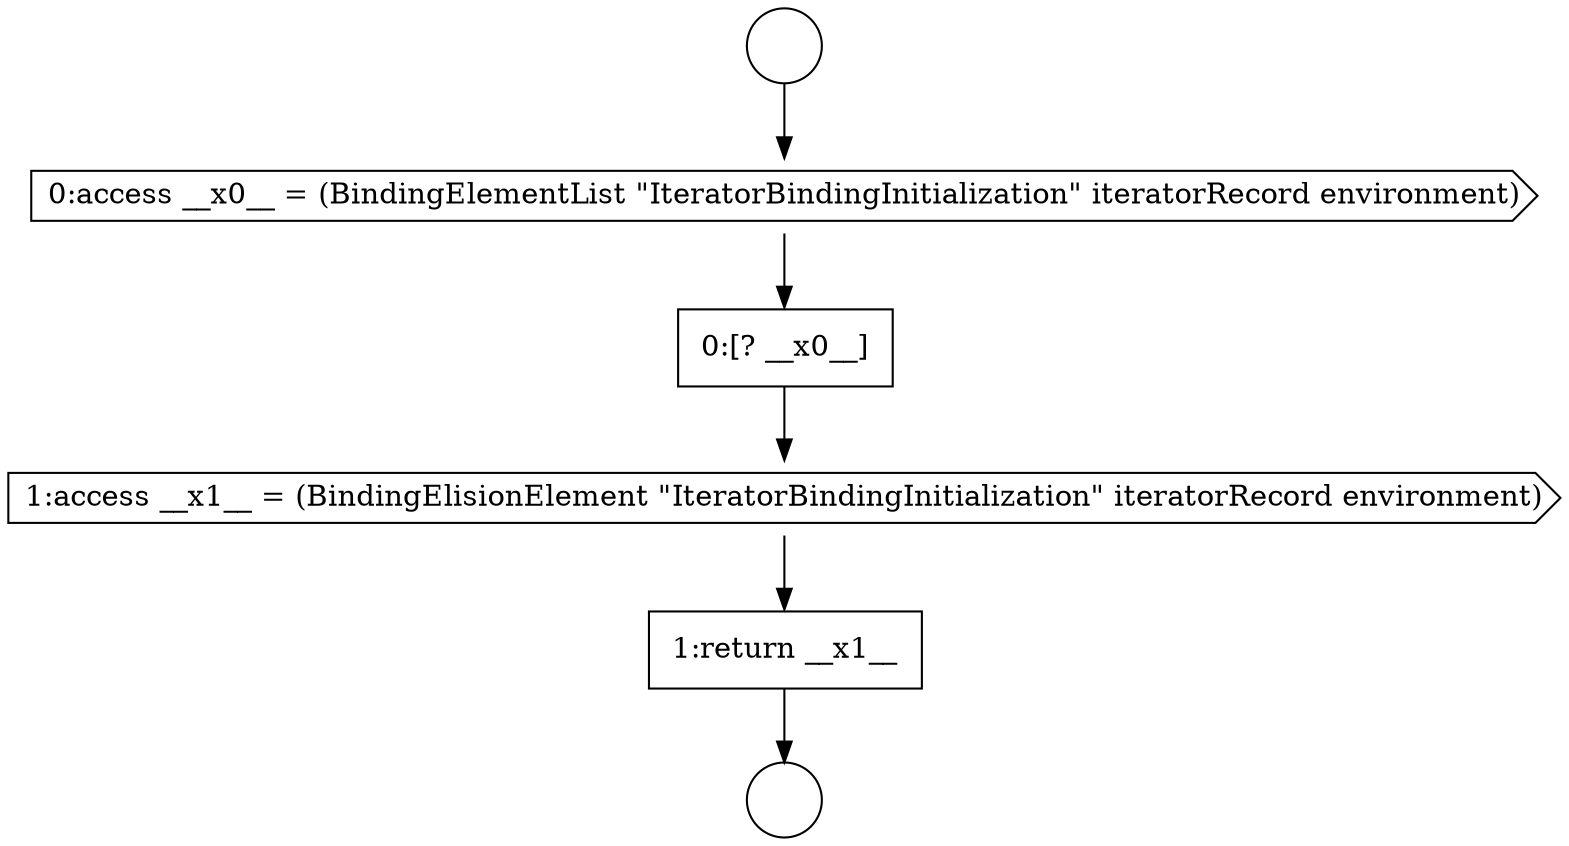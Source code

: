 digraph {
  node6242 [shape=circle label=" " color="black" fillcolor="white" style=filled]
  node6243 [shape=cds, label=<<font color="black">0:access __x0__ = (BindingElementList &quot;IteratorBindingInitialization&quot; iteratorRecord environment)</font>> color="black" fillcolor="white" style=filled]
  node6244 [shape=none, margin=0, label=<<font color="black">
    <table border="0" cellborder="1" cellspacing="0" cellpadding="10">
      <tr><td align="left">0:[? __x0__]</td></tr>
    </table>
  </font>> color="black" fillcolor="white" style=filled]
  node6245 [shape=cds, label=<<font color="black">1:access __x1__ = (BindingElisionElement &quot;IteratorBindingInitialization&quot; iteratorRecord environment)</font>> color="black" fillcolor="white" style=filled]
  node6246 [shape=none, margin=0, label=<<font color="black">
    <table border="0" cellborder="1" cellspacing="0" cellpadding="10">
      <tr><td align="left">1:return __x1__</td></tr>
    </table>
  </font>> color="black" fillcolor="white" style=filled]
  node6241 [shape=circle label=" " color="black" fillcolor="white" style=filled]
  node6241 -> node6243 [ color="black"]
  node6246 -> node6242 [ color="black"]
  node6243 -> node6244 [ color="black"]
  node6245 -> node6246 [ color="black"]
  node6244 -> node6245 [ color="black"]
}
